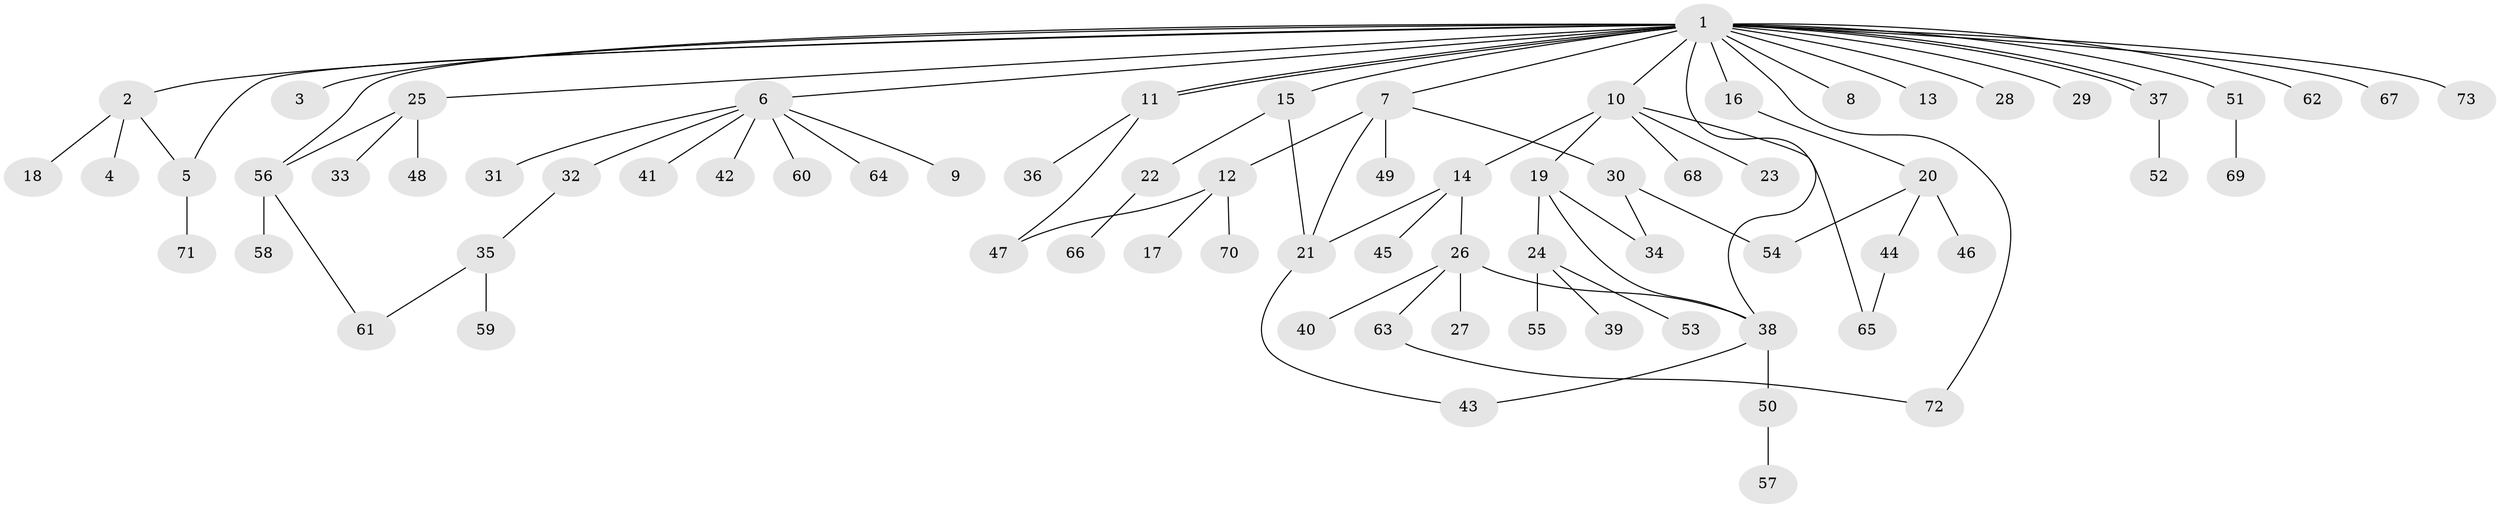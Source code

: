 // coarse degree distribution, {7: 0.03333333333333333, 6: 0.03333333333333333, 2: 0.23333333333333334, 3: 0.1, 4: 0.06666666666666667, 1: 0.4666666666666667, 5: 0.03333333333333333, 17: 0.03333333333333333}
// Generated by graph-tools (version 1.1) at 2025/36/03/04/25 23:36:54]
// undirected, 73 vertices, 87 edges
graph export_dot {
  node [color=gray90,style=filled];
  1;
  2;
  3;
  4;
  5;
  6;
  7;
  8;
  9;
  10;
  11;
  12;
  13;
  14;
  15;
  16;
  17;
  18;
  19;
  20;
  21;
  22;
  23;
  24;
  25;
  26;
  27;
  28;
  29;
  30;
  31;
  32;
  33;
  34;
  35;
  36;
  37;
  38;
  39;
  40;
  41;
  42;
  43;
  44;
  45;
  46;
  47;
  48;
  49;
  50;
  51;
  52;
  53;
  54;
  55;
  56;
  57;
  58;
  59;
  60;
  61;
  62;
  63;
  64;
  65;
  66;
  67;
  68;
  69;
  70;
  71;
  72;
  73;
  1 -- 2;
  1 -- 3;
  1 -- 5;
  1 -- 6;
  1 -- 7;
  1 -- 8;
  1 -- 10;
  1 -- 11;
  1 -- 11;
  1 -- 13;
  1 -- 15;
  1 -- 16;
  1 -- 25;
  1 -- 28;
  1 -- 29;
  1 -- 37;
  1 -- 37;
  1 -- 38;
  1 -- 51;
  1 -- 56;
  1 -- 62;
  1 -- 67;
  1 -- 72;
  1 -- 73;
  2 -- 4;
  2 -- 5;
  2 -- 18;
  5 -- 71;
  6 -- 9;
  6 -- 31;
  6 -- 32;
  6 -- 41;
  6 -- 42;
  6 -- 60;
  6 -- 64;
  7 -- 12;
  7 -- 21;
  7 -- 30;
  7 -- 49;
  10 -- 14;
  10 -- 19;
  10 -- 23;
  10 -- 65;
  10 -- 68;
  11 -- 36;
  11 -- 47;
  12 -- 17;
  12 -- 47;
  12 -- 70;
  14 -- 21;
  14 -- 26;
  14 -- 45;
  15 -- 21;
  15 -- 22;
  16 -- 20;
  19 -- 24;
  19 -- 34;
  19 -- 38;
  20 -- 44;
  20 -- 46;
  20 -- 54;
  21 -- 43;
  22 -- 66;
  24 -- 39;
  24 -- 53;
  24 -- 55;
  25 -- 33;
  25 -- 48;
  25 -- 56;
  26 -- 27;
  26 -- 38;
  26 -- 40;
  26 -- 63;
  30 -- 34;
  30 -- 54;
  32 -- 35;
  35 -- 59;
  35 -- 61;
  37 -- 52;
  38 -- 43;
  38 -- 50;
  44 -- 65;
  50 -- 57;
  51 -- 69;
  56 -- 58;
  56 -- 61;
  63 -- 72;
}
